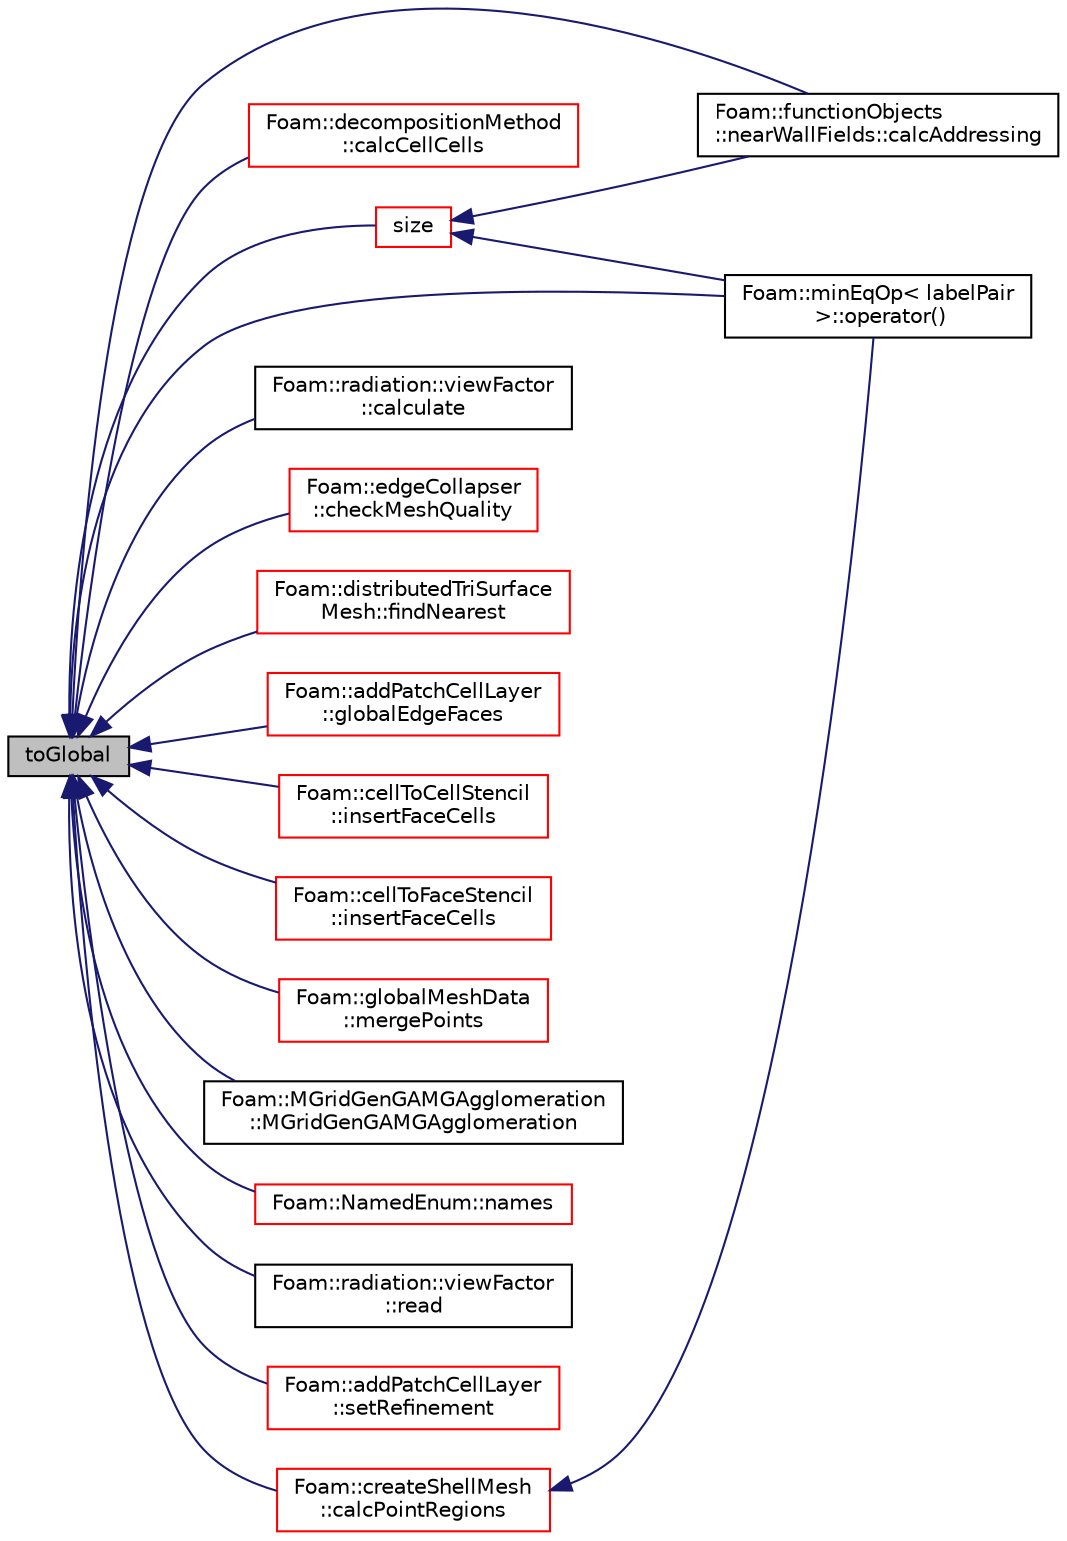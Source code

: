 digraph "toGlobal"
{
  bgcolor="transparent";
  edge [fontname="Helvetica",fontsize="10",labelfontname="Helvetica",labelfontsize="10"];
  node [fontname="Helvetica",fontsize="10",shape=record];
  rankdir="LR";
  Node1 [label="toGlobal",height=0.2,width=0.4,color="black", fillcolor="grey75", style="filled", fontcolor="black"];
  Node1 -> Node2 [dir="back",color="midnightblue",fontsize="10",style="solid",fontname="Helvetica"];
  Node2 [label="Foam::functionObjects\l::nearWallFields::calcAddressing",height=0.2,width=0.4,color="black",URL="$a01621.html#a7097a017d4eac4116d58a3cdbf507891",tooltip="Calculate addressing from cells back to patch faces. "];
  Node1 -> Node3 [dir="back",color="midnightblue",fontsize="10",style="solid",fontname="Helvetica"];
  Node3 [label="Foam::decompositionMethod\l::calcCellCells",height=0.2,width=0.4,color="red",URL="$a00511.html#a86727d8c968e3ae5d8f394879e2b3c8a",tooltip="Helper: determine (local or global) cellCells from mesh. "];
  Node1 -> Node4 [dir="back",color="midnightblue",fontsize="10",style="solid",fontname="Helvetica"];
  Node4 [label="Foam::createShellMesh\l::calcPointRegions",height=0.2,width=0.4,color="red",URL="$a00438.html#abd09fd2558d9fc41e9a503ce2976fe5f",tooltip="Helper: calculate point regions. The point region is the. "];
  Node4 -> Node5 [dir="back",color="midnightblue",fontsize="10",style="solid",fontname="Helvetica"];
  Node5 [label="Foam::minEqOp\< labelPair\l \>::operator()",height=0.2,width=0.4,color="black",URL="$a01530.html#a131b2d9d4e100f101911f04944600277"];
  Node1 -> Node6 [dir="back",color="midnightblue",fontsize="10",style="solid",fontname="Helvetica"];
  Node6 [label="Foam::radiation::viewFactor\l::calculate",height=0.2,width=0.4,color="black",URL="$a02915.html#afe1d8348c24e6589bc7c0b3f689316a7",tooltip="Solve system of equation(s) "];
  Node1 -> Node7 [dir="back",color="midnightblue",fontsize="10",style="solid",fontname="Helvetica"];
  Node7 [label="Foam::edgeCollapser\l::checkMeshQuality",height=0.2,width=0.4,color="red",URL="$a00621.html#a05c592dbdbe3fcc0728c2595750b5982",tooltip="Check mesh and mark points on faces in error. "];
  Node1 -> Node8 [dir="back",color="midnightblue",fontsize="10",style="solid",fontname="Helvetica"];
  Node8 [label="Foam::distributedTriSurface\lMesh::findNearest",height=0.2,width=0.4,color="red",URL="$a00564.html#ad64c821f48b189f0be09244ae2037fdc"];
  Node1 -> Node9 [dir="back",color="midnightblue",fontsize="10",style="solid",fontname="Helvetica"];
  Node9 [label="Foam::addPatchCellLayer\l::globalEdgeFaces",height=0.2,width=0.4,color="red",URL="$a00024.html#aeea8524ff2d092f53488dd1cb593c58e",tooltip="Per patch edge the pp faces (in global indices) using it. Uses. "];
  Node1 -> Node10 [dir="back",color="midnightblue",fontsize="10",style="solid",fontname="Helvetica"];
  Node10 [label="Foam::cellToCellStencil\l::insertFaceCells",height=0.2,width=0.4,color="red",URL="$a00235.html#a2ceaba8d99391993b6db5c841992073e",tooltip="Collect cell neighbours of faces in global numbering. "];
  Node1 -> Node11 [dir="back",color="midnightblue",fontsize="10",style="solid",fontname="Helvetica"];
  Node11 [label="Foam::cellToFaceStencil\l::insertFaceCells",height=0.2,width=0.4,color="red",URL="$a00237.html#a2ceaba8d99391993b6db5c841992073e",tooltip="Collect cell neighbours of faces in global numbering. "];
  Node1 -> Node12 [dir="back",color="midnightblue",fontsize="10",style="solid",fontname="Helvetica"];
  Node12 [label="Foam::globalMeshData\l::mergePoints",height=0.2,width=0.4,color="red",URL="$a00949.html#a88daf4a4726e5a4a41e77ec8827e8fb2",tooltip="Helper for merging (collocated!) mesh point data. "];
  Node1 -> Node13 [dir="back",color="midnightblue",fontsize="10",style="solid",fontname="Helvetica"];
  Node13 [label="Foam::MGridGenGAMGAgglomeration\l::MGridGenGAMGAgglomeration",height=0.2,width=0.4,color="black",URL="$a01523.html#ad90d6181883d17cf991ff0cde7243627",tooltip="Construct given mesh and controls. "];
  Node1 -> Node14 [dir="back",color="midnightblue",fontsize="10",style="solid",fontname="Helvetica"];
  Node14 [label="Foam::NamedEnum::names",height=0.2,width=0.4,color="red",URL="$a01608.html#a7350da3a0edd92cd11e6c479c9967dc8"];
  Node1 -> Node5 [dir="back",color="midnightblue",fontsize="10",style="solid",fontname="Helvetica"];
  Node1 -> Node15 [dir="back",color="midnightblue",fontsize="10",style="solid",fontname="Helvetica"];
  Node15 [label="Foam::radiation::viewFactor\l::read",height=0.2,width=0.4,color="black",URL="$a02915.html#af816873151ddb0126e98bb2f914d8ed5",tooltip="Read radiation properties dictionary. "];
  Node1 -> Node16 [dir="back",color="midnightblue",fontsize="10",style="solid",fontname="Helvetica"];
  Node16 [label="Foam::addPatchCellLayer\l::setRefinement",height=0.2,width=0.4,color="red",URL="$a00024.html#a9488cb0518f21b76444c508cc9658d64",tooltip="Play commands into polyTopoChange to create layers on top. "];
  Node1 -> Node17 [dir="back",color="midnightblue",fontsize="10",style="solid",fontname="Helvetica"];
  Node17 [label="size",height=0.2,width=0.4,color="red",URL="$a00947.html#a723361dc2020160f5492e8fe2d09fa44",tooltip="Global sum of localSizes. "];
  Node17 -> Node2 [dir="back",color="midnightblue",fontsize="10",style="solid",fontname="Helvetica"];
  Node17 -> Node5 [dir="back",color="midnightblue",fontsize="10",style="solid",fontname="Helvetica"];
}
